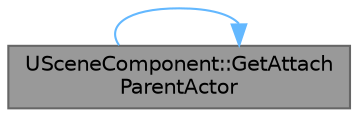 digraph "USceneComponent::GetAttachParentActor"
{
 // INTERACTIVE_SVG=YES
 // LATEX_PDF_SIZE
  bgcolor="transparent";
  edge [fontname=Helvetica,fontsize=10,labelfontname=Helvetica,labelfontsize=10];
  node [fontname=Helvetica,fontsize=10,shape=box,height=0.2,width=0.4];
  rankdir="RL";
  Node1 [id="Node000001",label="USceneComponent::GetAttach\lParentActor",height=0.2,width=0.4,color="gray40", fillcolor="grey60", style="filled", fontcolor="black",tooltip="Gets the owner of the attach parent."];
  Node1 -> Node1 [id="edge1_Node000001_Node000001",dir="back",color="steelblue1",style="solid",tooltip=" "];
}
